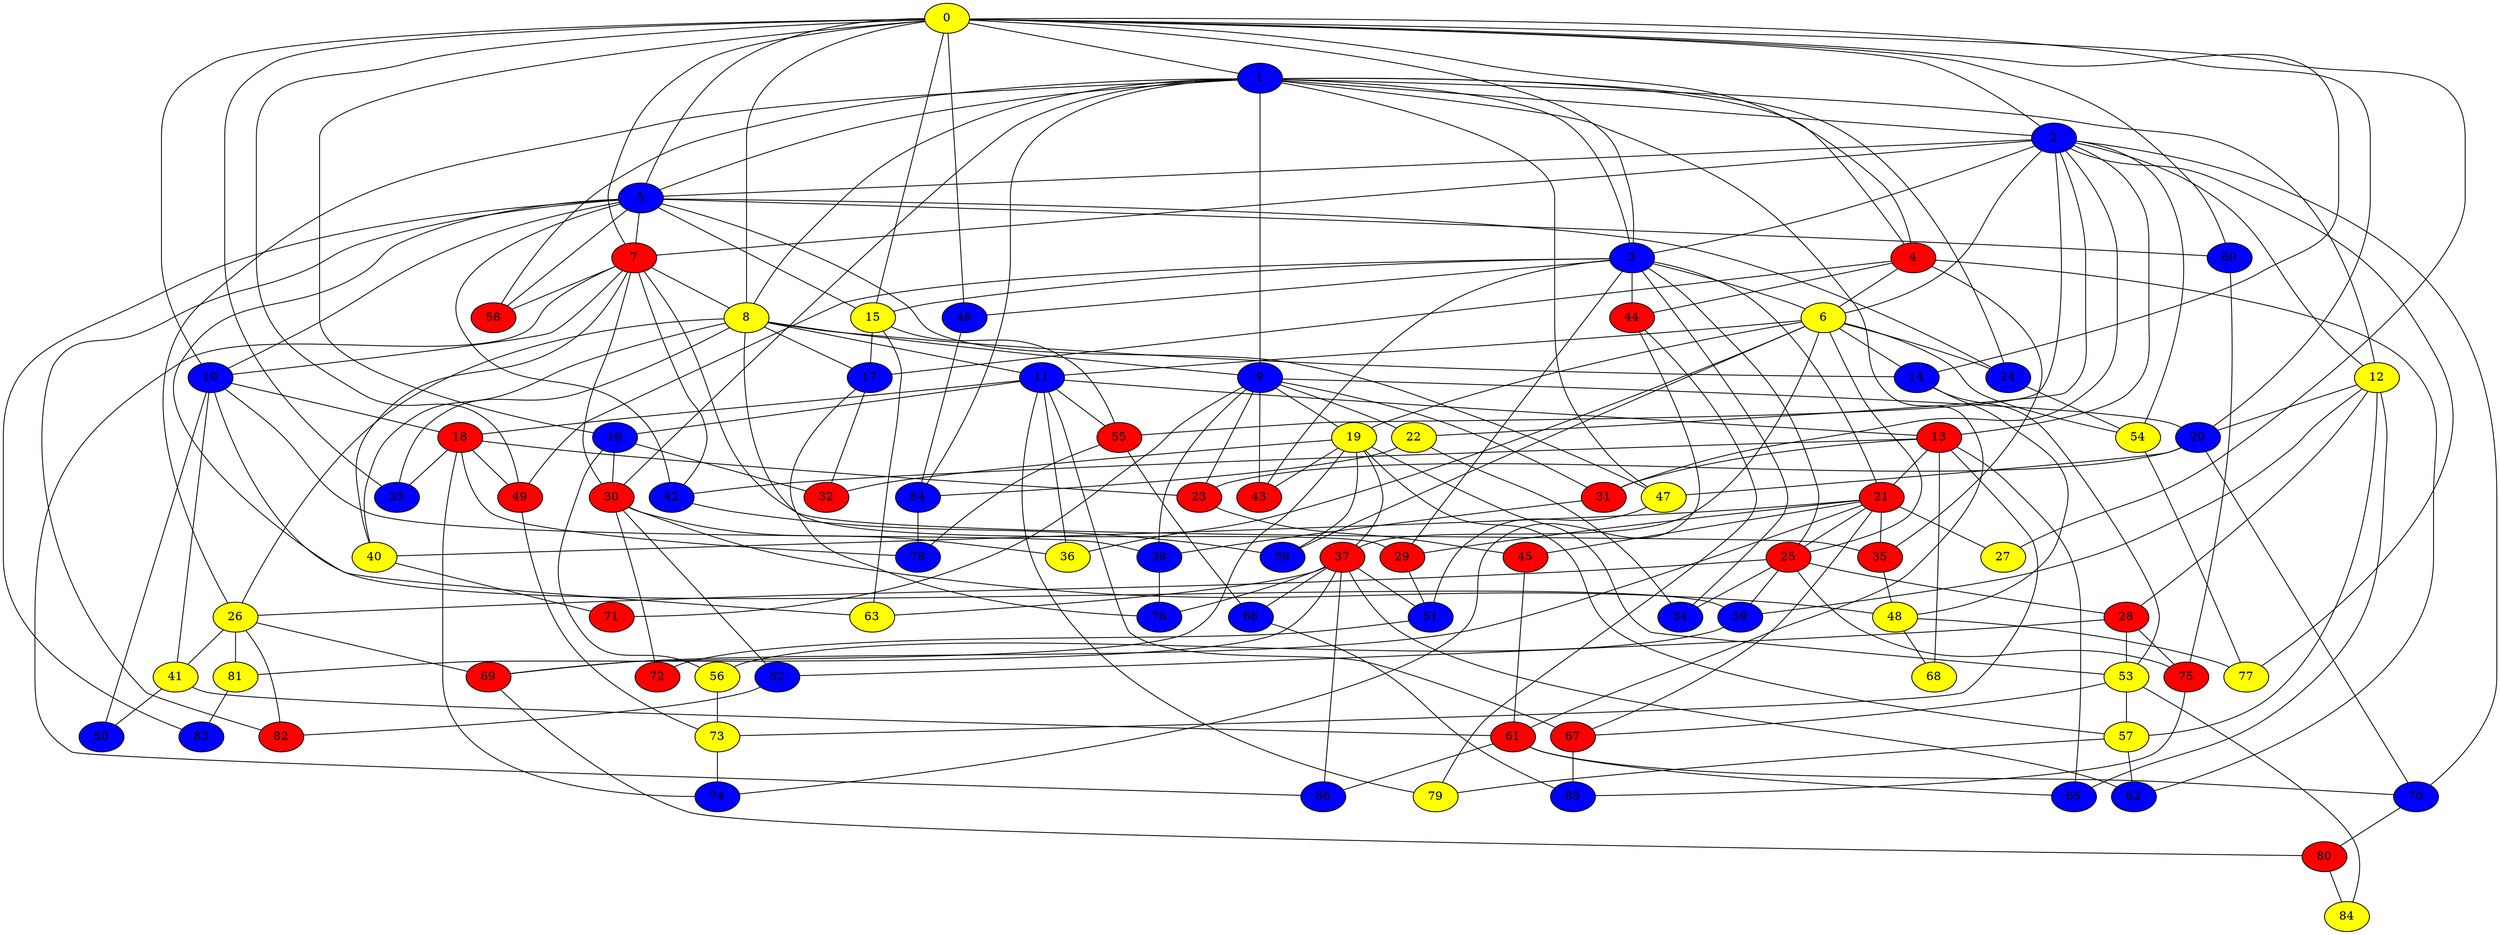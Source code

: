 graph {
0 [style = filled fillcolor = yellow];
1 [style = filled fillcolor = blue];
2 [style = filled fillcolor = blue];
3 [style = filled fillcolor = blue];
4 [style = filled fillcolor = red];
5 [style = filled fillcolor = blue];
6 [style = filled fillcolor = yellow];
7 [style = filled fillcolor = red];
8 [style = filled fillcolor = yellow];
9 [style = filled fillcolor = blue];
10 [style = filled fillcolor = blue];
11 [style = filled fillcolor = blue];
12 [style = filled fillcolor = yellow];
13 [style = filled fillcolor = red];
14 [style = filled fillcolor = blue];
15 [style = filled fillcolor = yellow];
16 [style = filled fillcolor = blue];
17 [style = filled fillcolor = blue];
18 [style = filled fillcolor = red];
19 [style = filled fillcolor = yellow];
20 [style = filled fillcolor = blue];
21 [style = filled fillcolor = red];
22 [style = filled fillcolor = yellow];
23 [style = filled fillcolor = red];
24 [style = filled fillcolor = blue];
25 [style = filled fillcolor = red];
26 [style = filled fillcolor = yellow];
27 [style = filled fillcolor = yellow];
28 [style = filled fillcolor = red];
29 [style = filled fillcolor = red];
30 [style = filled fillcolor = red];
31 [style = filled fillcolor = red];
32 [style = filled fillcolor = red];
33 [style = filled fillcolor = blue];
34 [style = filled fillcolor = blue];
35 [style = filled fillcolor = red];
36 [style = filled fillcolor = yellow];
37 [style = filled fillcolor = red];
38 [style = filled fillcolor = blue];
39 [style = filled fillcolor = blue];
40 [style = filled fillcolor = yellow];
41 [style = filled fillcolor = yellow];
42 [style = filled fillcolor = blue];
43 [style = filled fillcolor = red];
44 [style = filled fillcolor = red];
45 [style = filled fillcolor = red];
46 [style = filled fillcolor = blue];
47 [style = filled fillcolor = yellow];
48 [style = filled fillcolor = yellow];
49 [style = filled fillcolor = red];
50 [style = filled fillcolor = blue];
51 [style = filled fillcolor = blue];
52 [style = filled fillcolor = blue];
53 [style = filled fillcolor = yellow];
54 [style = filled fillcolor = yellow];
55 [style = filled fillcolor = red];
56 [style = filled fillcolor = yellow];
57 [style = filled fillcolor = yellow];
58 [style = filled fillcolor = red];
59 [style = filled fillcolor = blue];
60 [style = filled fillcolor = blue];
61 [style = filled fillcolor = red];
62 [style = filled fillcolor = blue];
63 [style = filled fillcolor = yellow];
64 [style = filled fillcolor = blue];
65 [style = filled fillcolor = blue];
66 [style = filled fillcolor = blue];
67 [style = filled fillcolor = red];
68 [style = filled fillcolor = yellow];
69 [style = filled fillcolor = red];
70 [style = filled fillcolor = blue];
71 [style = filled fillcolor = red];
72 [style = filled fillcolor = red];
73 [style = filled fillcolor = yellow];
74 [style = filled fillcolor = blue];
75 [style = filled fillcolor = red];
76 [style = filled fillcolor = blue];
77 [style = filled fillcolor = yellow];
78 [style = filled fillcolor = blue];
79 [style = filled fillcolor = yellow];
80 [style = filled fillcolor = red];
81 [style = filled fillcolor = yellow];
82 [style = filled fillcolor = red];
83 [style = filled fillcolor = blue];
84 [style = filled fillcolor = yellow];
85 [style = filled fillcolor = blue];
86 [style = filled fillcolor = blue];
0 -- 4;
0 -- 3;
0 -- 2;
0 -- 1;
0 -- 5;
0 -- 7;
0 -- 8;
0 -- 10;
0 -- 14;
0 -- 15;
0 -- 16;
0 -- 20;
0 -- 27;
0 -- 33;
0 -- 46;
0 -- 49;
0 -- 60;
1 -- 2;
1 -- 3;
1 -- 4;
1 -- 5;
1 -- 8;
1 -- 9;
1 -- 12;
1 -- 24;
1 -- 26;
1 -- 30;
1 -- 47;
1 -- 58;
1 -- 61;
1 -- 64;
2 -- 3;
2 -- 5;
2 -- 6;
2 -- 7;
2 -- 12;
2 -- 13;
2 -- 22;
2 -- 31;
2 -- 54;
2 -- 55;
2 -- 70;
2 -- 77;
3 -- 6;
3 -- 15;
3 -- 21;
3 -- 25;
3 -- 29;
3 -- 34;
3 -- 43;
3 -- 44;
3 -- 46;
3 -- 49;
4 -- 6;
4 -- 17;
4 -- 35;
4 -- 44;
4 -- 62;
5 -- 7;
5 -- 10;
5 -- 15;
5 -- 24;
5 -- 39;
5 -- 42;
5 -- 47;
5 -- 58;
5 -- 60;
5 -- 82;
5 -- 83;
6 -- 11;
6 -- 14;
6 -- 19;
6 -- 24;
6 -- 25;
6 -- 36;
6 -- 37;
6 -- 54;
6 -- 59;
7 -- 8;
7 -- 10;
7 -- 30;
7 -- 35;
7 -- 40;
7 -- 42;
7 -- 58;
7 -- 86;
8 -- 9;
8 -- 11;
8 -- 14;
8 -- 17;
8 -- 26;
8 -- 29;
8 -- 33;
8 -- 40;
9 -- 19;
9 -- 20;
9 -- 22;
9 -- 23;
9 -- 31;
9 -- 38;
9 -- 43;
9 -- 71;
10 -- 18;
10 -- 38;
10 -- 41;
10 -- 50;
10 -- 63;
11 -- 13;
11 -- 16;
11 -- 18;
11 -- 36;
11 -- 55;
11 -- 67;
11 -- 79;
12 -- 20;
12 -- 28;
12 -- 39;
12 -- 57;
12 -- 65;
13 -- 21;
13 -- 31;
13 -- 42;
13 -- 65;
13 -- 68;
13 -- 73;
14 -- 48;
14 -- 53;
15 -- 17;
15 -- 55;
15 -- 63;
16 -- 30;
16 -- 32;
16 -- 56;
17 -- 32;
17 -- 76;
18 -- 23;
18 -- 33;
18 -- 49;
18 -- 74;
18 -- 78;
19 -- 32;
19 -- 37;
19 -- 43;
19 -- 53;
19 -- 57;
19 -- 59;
19 -- 69;
20 -- 23;
20 -- 47;
20 -- 70;
21 -- 25;
21 -- 27;
21 -- 29;
21 -- 35;
21 -- 40;
21 -- 45;
21 -- 67;
21 -- 69;
22 -- 34;
22 -- 64;
23 -- 45;
24 -- 54;
25 -- 26;
25 -- 28;
25 -- 34;
25 -- 39;
25 -- 75;
26 -- 41;
26 -- 69;
26 -- 81;
26 -- 82;
28 -- 52;
28 -- 53;
28 -- 75;
29 -- 51;
30 -- 36;
30 -- 48;
30 -- 52;
30 -- 72;
31 -- 38;
35 -- 48;
37 -- 51;
37 -- 62;
37 -- 63;
37 -- 66;
37 -- 76;
37 -- 81;
37 -- 86;
38 -- 76;
39 -- 56;
40 -- 71;
41 -- 50;
41 -- 61;
42 -- 59;
44 -- 74;
44 -- 79;
45 -- 61;
46 -- 64;
47 -- 51;
48 -- 68;
48 -- 77;
49 -- 73;
51 -- 72;
52 -- 82;
53 -- 57;
53 -- 67;
53 -- 84;
54 -- 77;
55 -- 66;
55 -- 78;
56 -- 73;
57 -- 62;
57 -- 79;
60 -- 75;
61 -- 65;
61 -- 70;
61 -- 86;
64 -- 78;
66 -- 85;
67 -- 85;
69 -- 80;
70 -- 80;
73 -- 74;
75 -- 85;
80 -- 84;
81 -- 83;
}
